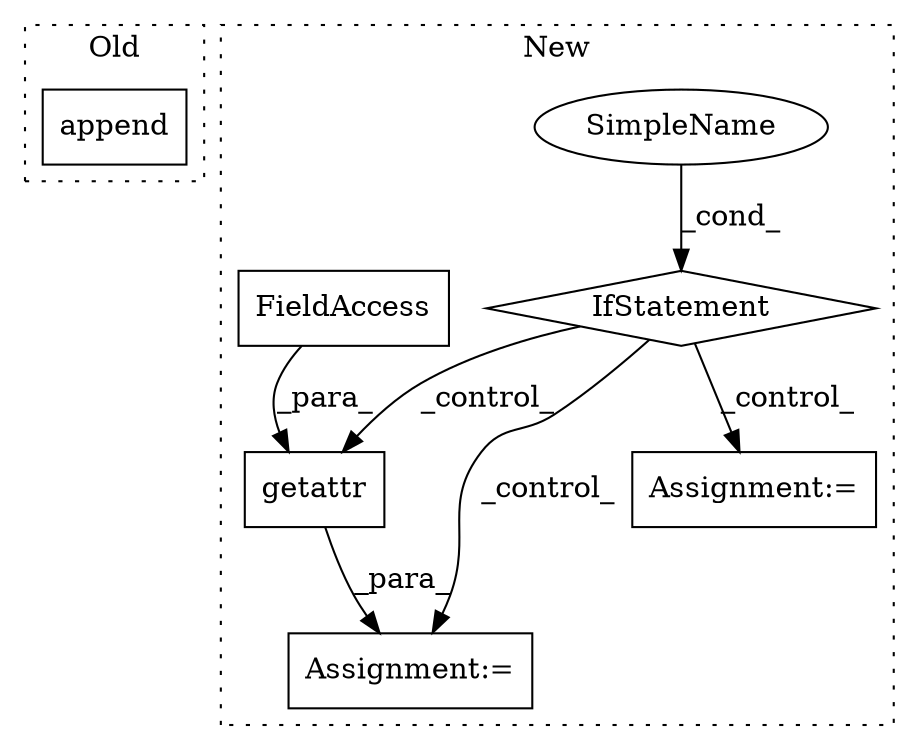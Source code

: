 digraph G {
subgraph cluster0 {
1 [label="append" a="32" s="2306,2340" l="7,1" shape="box"];
label = "Old";
style="dotted";
}
subgraph cluster1 {
2 [label="getattr" a="32" s="3230,3278" l="8,1" shape="box"];
3 [label="Assignment:=" a="7" s="3222" l="1" shape="box"];
4 [label="SimpleName" a="42" s="" l="" shape="ellipse"];
5 [label="FieldAccess" a="22" s="3272" l="6" shape="box"];
6 [label="IfStatement" a="25" s="3123,3136" l="4,2" shape="diamond"];
7 [label="Assignment:=" a="7" s="3149" l="1" shape="box"];
label = "New";
style="dotted";
}
2 -> 3 [label="_para_"];
4 -> 6 [label="_cond_"];
5 -> 2 [label="_para_"];
6 -> 3 [label="_control_"];
6 -> 7 [label="_control_"];
6 -> 2 [label="_control_"];
}